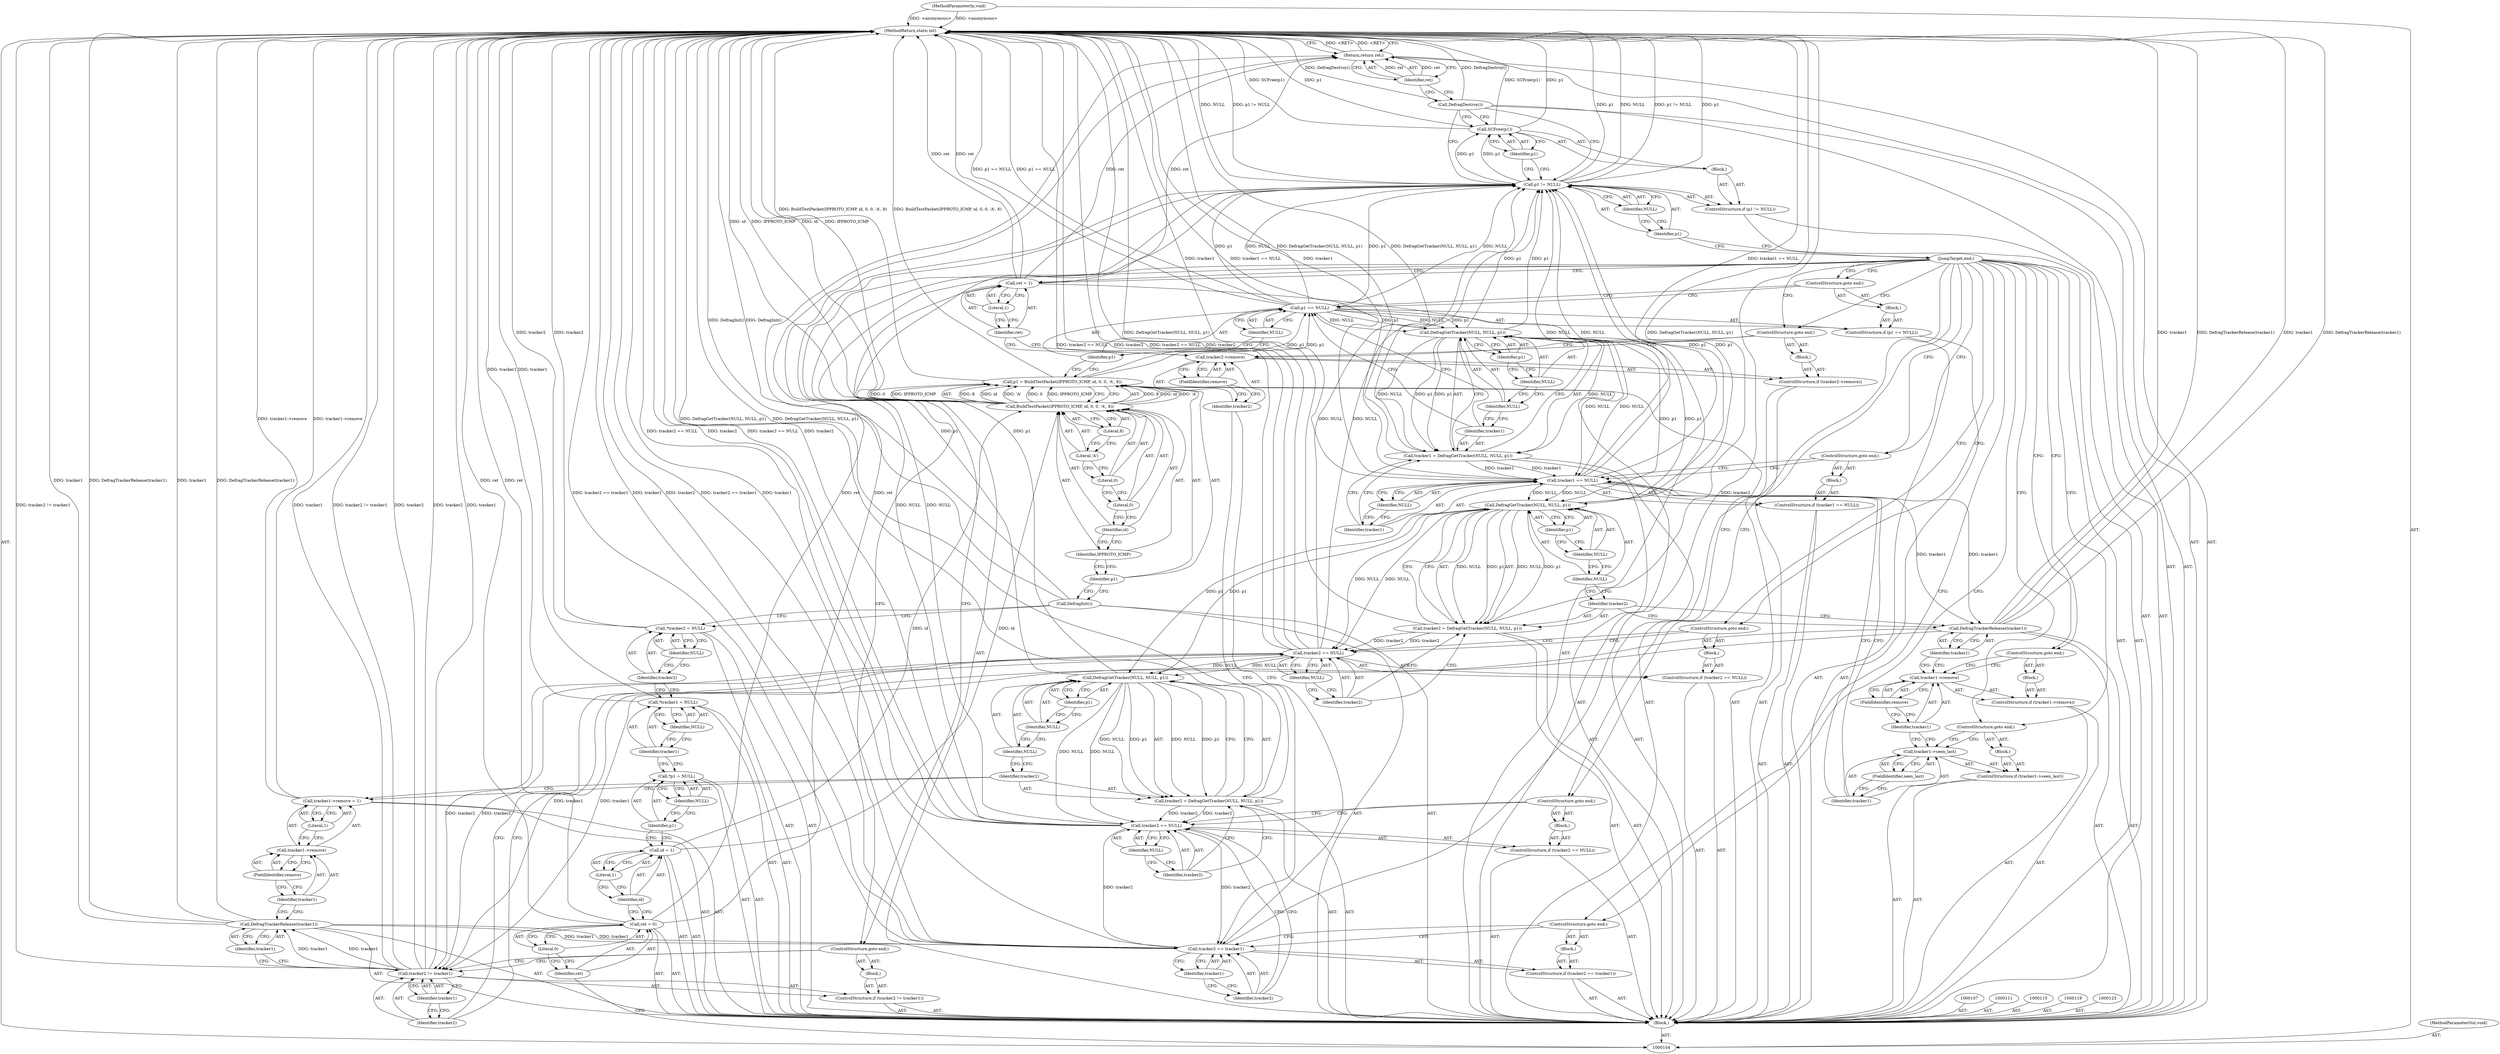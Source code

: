 digraph "0_suricata_4a04f814b15762eb446a5ead4d69d021512df6f8_10" {
"1000232" [label="(MethodReturn,static int)"];
"1000105" [label="(MethodParameterIn,void)"];
"1000290" [label="(MethodParameterOut,void)"];
"1000131" [label="(Identifier,IPPROTO_ICMP)"];
"1000132" [label="(Identifier,id)"];
"1000128" [label="(Call,p1 = BuildTestPacket(IPPROTO_ICMP, id, 0, 0, 'A', 8))"];
"1000129" [label="(Identifier,p1)"];
"1000133" [label="(Literal,0)"];
"1000134" [label="(Literal,0)"];
"1000135" [label="(Literal,'A')"];
"1000136" [label="(Literal,8)"];
"1000130" [label="(Call,BuildTestPacket(IPPROTO_ICMP, id, 0, 0, 'A', 8))"];
"1000140" [label="(Identifier,NULL)"];
"1000141" [label="(Block,)"];
"1000137" [label="(ControlStructure,if (p1 == NULL))"];
"1000138" [label="(Call,p1 == NULL)"];
"1000139" [label="(Identifier,p1)"];
"1000142" [label="(ControlStructure,goto end;)"];
"1000145" [label="(Call,DefragGetTracker(NULL, NULL, p1))"];
"1000146" [label="(Identifier,NULL)"];
"1000147" [label="(Identifier,NULL)"];
"1000143" [label="(Call,tracker1 = DefragGetTracker(NULL, NULL, p1))"];
"1000144" [label="(Identifier,tracker1)"];
"1000148" [label="(Identifier,p1)"];
"1000152" [label="(Identifier,NULL)"];
"1000153" [label="(Block,)"];
"1000149" [label="(ControlStructure,if (tracker1 == NULL))"];
"1000150" [label="(Call,tracker1 == NULL)"];
"1000151" [label="(Identifier,tracker1)"];
"1000106" [label="(Block,)"];
"1000154" [label="(ControlStructure,goto end;)"];
"1000158" [label="(FieldIdentifier,seen_last)"];
"1000159" [label="(Block,)"];
"1000155" [label="(ControlStructure,if (tracker1->seen_last))"];
"1000156" [label="(Call,tracker1->seen_last)"];
"1000157" [label="(Identifier,tracker1)"];
"1000160" [label="(ControlStructure,goto end;)"];
"1000164" [label="(FieldIdentifier,remove)"];
"1000165" [label="(Block,)"];
"1000161" [label="(ControlStructure,if (tracker1->remove))"];
"1000162" [label="(Call,tracker1->remove)"];
"1000163" [label="(Identifier,tracker1)"];
"1000166" [label="(ControlStructure,goto end;)"];
"1000168" [label="(Identifier,tracker1)"];
"1000167" [label="(Call,DefragTrackerRelease(tracker1))"];
"1000110" [label="(Literal,0)"];
"1000108" [label="(Call,ret = 0)"];
"1000109" [label="(Identifier,ret)"];
"1000171" [label="(Call,DefragGetTracker(NULL, NULL, p1))"];
"1000172" [label="(Identifier,NULL)"];
"1000173" [label="(Identifier,NULL)"];
"1000169" [label="(Call,tracker2 = DefragGetTracker(NULL, NULL, p1))"];
"1000170" [label="(Identifier,tracker2)"];
"1000174" [label="(Identifier,p1)"];
"1000178" [label="(Identifier,NULL)"];
"1000179" [label="(Block,)"];
"1000175" [label="(ControlStructure,if (tracker2 == NULL))"];
"1000176" [label="(Call,tracker2 == NULL)"];
"1000177" [label="(Identifier,tracker2)"];
"1000180" [label="(ControlStructure,goto end;)"];
"1000184" [label="(Identifier,tracker1)"];
"1000185" [label="(Block,)"];
"1000181" [label="(ControlStructure,if (tracker2 != tracker1))"];
"1000182" [label="(Call,tracker2 != tracker1)"];
"1000183" [label="(Identifier,tracker2)"];
"1000186" [label="(ControlStructure,goto end;)"];
"1000188" [label="(Identifier,tracker1)"];
"1000187" [label="(Call,DefragTrackerRelease(tracker1))"];
"1000114" [label="(Literal,1)"];
"1000112" [label="(Call,id = 1)"];
"1000113" [label="(Identifier,id)"];
"1000192" [label="(FieldIdentifier,remove)"];
"1000193" [label="(Literal,1)"];
"1000189" [label="(Call,tracker1->remove = 1)"];
"1000190" [label="(Call,tracker1->remove)"];
"1000191" [label="(Identifier,tracker1)"];
"1000196" [label="(Call,DefragGetTracker(NULL, NULL, p1))"];
"1000197" [label="(Identifier,NULL)"];
"1000198" [label="(Identifier,NULL)"];
"1000194" [label="(Call,tracker2 = DefragGetTracker(NULL, NULL, p1))"];
"1000195" [label="(Identifier,tracker2)"];
"1000199" [label="(Identifier,p1)"];
"1000203" [label="(Identifier,NULL)"];
"1000204" [label="(Block,)"];
"1000200" [label="(ControlStructure,if (tracker2 == NULL))"];
"1000201" [label="(Call,tracker2 == NULL)"];
"1000202" [label="(Identifier,tracker2)"];
"1000205" [label="(ControlStructure,goto end;)"];
"1000209" [label="(Identifier,tracker1)"];
"1000210" [label="(Block,)"];
"1000206" [label="(ControlStructure,if (tracker2 == tracker1))"];
"1000207" [label="(Call,tracker2 == tracker1)"];
"1000208" [label="(Identifier,tracker2)"];
"1000116" [label="(Call,*p1 = NULL)"];
"1000117" [label="(Identifier,p1)"];
"1000118" [label="(Identifier,NULL)"];
"1000211" [label="(ControlStructure,goto end;)"];
"1000215" [label="(FieldIdentifier,remove)"];
"1000216" [label="(Block,)"];
"1000212" [label="(ControlStructure,if (tracker2->remove))"];
"1000213" [label="(Call,tracker2->remove)"];
"1000214" [label="(Identifier,tracker2)"];
"1000217" [label="(ControlStructure,goto end;)"];
"1000220" [label="(Literal,1)"];
"1000218" [label="(Call,ret = 1)"];
"1000219" [label="(Identifier,ret)"];
"1000221" [label="(JumpTarget,end:)"];
"1000225" [label="(Identifier,NULL)"];
"1000226" [label="(Block,)"];
"1000222" [label="(ControlStructure,if (p1 != NULL))"];
"1000223" [label="(Call,p1 != NULL)"];
"1000224" [label="(Identifier,p1)"];
"1000228" [label="(Identifier,p1)"];
"1000227" [label="(Call,SCFree(p1))"];
"1000120" [label="(Call,*tracker1 = NULL)"];
"1000121" [label="(Identifier,tracker1)"];
"1000122" [label="(Identifier,NULL)"];
"1000124" [label="(Call,*tracker2 = NULL)"];
"1000125" [label="(Identifier,tracker2)"];
"1000126" [label="(Identifier,NULL)"];
"1000229" [label="(Call,DefragDestroy())"];
"1000231" [label="(Identifier,ret)"];
"1000230" [label="(Return,return ret;)"];
"1000127" [label="(Call,DefragInit())"];
"1000232" -> "1000104"  [label="AST: "];
"1000232" -> "1000230"  [label="CFG: "];
"1000230" -> "1000232"  [label="DDG: <RET>"];
"1000150" -> "1000232"  [label="DDG: tracker1"];
"1000150" -> "1000232"  [label="DDG: tracker1 == NULL"];
"1000130" -> "1000232"  [label="DDG: id"];
"1000130" -> "1000232"  [label="DDG: IPPROTO_ICMP"];
"1000182" -> "1000232"  [label="DDG: tracker1"];
"1000182" -> "1000232"  [label="DDG: tracker2 != tracker1"];
"1000182" -> "1000232"  [label="DDG: tracker2"];
"1000194" -> "1000232"  [label="DDG: DefragGetTracker(NULL, NULL, p1)"];
"1000108" -> "1000232"  [label="DDG: ret"];
"1000187" -> "1000232"  [label="DDG: tracker1"];
"1000187" -> "1000232"  [label="DDG: DefragTrackerRelease(tracker1)"];
"1000167" -> "1000232"  [label="DDG: tracker1"];
"1000167" -> "1000232"  [label="DDG: DefragTrackerRelease(tracker1)"];
"1000128" -> "1000232"  [label="DDG: BuildTestPacket(IPPROTO_ICMP, id, 0, 0, 'A', 8)"];
"1000223" -> "1000232"  [label="DDG: NULL"];
"1000223" -> "1000232"  [label="DDG: p1 != NULL"];
"1000223" -> "1000232"  [label="DDG: p1"];
"1000124" -> "1000232"  [label="DDG: tracker2"];
"1000201" -> "1000232"  [label="DDG: tracker2 == NULL"];
"1000201" -> "1000232"  [label="DDG: tracker2"];
"1000227" -> "1000232"  [label="DDG: SCFree(p1)"];
"1000227" -> "1000232"  [label="DDG: p1"];
"1000207" -> "1000232"  [label="DDG: tracker1"];
"1000207" -> "1000232"  [label="DDG: tracker2"];
"1000207" -> "1000232"  [label="DDG: tracker2 == tracker1"];
"1000189" -> "1000232"  [label="DDG: tracker1->remove"];
"1000105" -> "1000232"  [label="DDG: <anonymous>"];
"1000218" -> "1000232"  [label="DDG: ret"];
"1000229" -> "1000232"  [label="DDG: DefragDestroy()"];
"1000120" -> "1000232"  [label="DDG: tracker1"];
"1000176" -> "1000232"  [label="DDG: tracker2 == NULL"];
"1000176" -> "1000232"  [label="DDG: tracker2"];
"1000127" -> "1000232"  [label="DDG: DefragInit()"];
"1000143" -> "1000232"  [label="DDG: DefragGetTracker(NULL, NULL, p1)"];
"1000169" -> "1000232"  [label="DDG: DefragGetTracker(NULL, NULL, p1)"];
"1000138" -> "1000232"  [label="DDG: p1 == NULL"];
"1000105" -> "1000104"  [label="AST: "];
"1000105" -> "1000232"  [label="DDG: <anonymous>"];
"1000290" -> "1000104"  [label="AST: "];
"1000131" -> "1000130"  [label="AST: "];
"1000131" -> "1000129"  [label="CFG: "];
"1000132" -> "1000131"  [label="CFG: "];
"1000132" -> "1000130"  [label="AST: "];
"1000132" -> "1000131"  [label="CFG: "];
"1000133" -> "1000132"  [label="CFG: "];
"1000128" -> "1000106"  [label="AST: "];
"1000128" -> "1000130"  [label="CFG: "];
"1000129" -> "1000128"  [label="AST: "];
"1000130" -> "1000128"  [label="AST: "];
"1000139" -> "1000128"  [label="CFG: "];
"1000128" -> "1000232"  [label="DDG: BuildTestPacket(IPPROTO_ICMP, id, 0, 0, 'A', 8)"];
"1000130" -> "1000128"  [label="DDG: 8"];
"1000130" -> "1000128"  [label="DDG: id"];
"1000130" -> "1000128"  [label="DDG: 'A'"];
"1000130" -> "1000128"  [label="DDG: 0"];
"1000130" -> "1000128"  [label="DDG: IPPROTO_ICMP"];
"1000128" -> "1000138"  [label="DDG: p1"];
"1000129" -> "1000128"  [label="AST: "];
"1000129" -> "1000127"  [label="CFG: "];
"1000131" -> "1000129"  [label="CFG: "];
"1000133" -> "1000130"  [label="AST: "];
"1000133" -> "1000132"  [label="CFG: "];
"1000134" -> "1000133"  [label="CFG: "];
"1000134" -> "1000130"  [label="AST: "];
"1000134" -> "1000133"  [label="CFG: "];
"1000135" -> "1000134"  [label="CFG: "];
"1000135" -> "1000130"  [label="AST: "];
"1000135" -> "1000134"  [label="CFG: "];
"1000136" -> "1000135"  [label="CFG: "];
"1000136" -> "1000130"  [label="AST: "];
"1000136" -> "1000135"  [label="CFG: "];
"1000130" -> "1000136"  [label="CFG: "];
"1000130" -> "1000128"  [label="AST: "];
"1000130" -> "1000136"  [label="CFG: "];
"1000131" -> "1000130"  [label="AST: "];
"1000132" -> "1000130"  [label="AST: "];
"1000133" -> "1000130"  [label="AST: "];
"1000134" -> "1000130"  [label="AST: "];
"1000135" -> "1000130"  [label="AST: "];
"1000136" -> "1000130"  [label="AST: "];
"1000128" -> "1000130"  [label="CFG: "];
"1000130" -> "1000232"  [label="DDG: id"];
"1000130" -> "1000232"  [label="DDG: IPPROTO_ICMP"];
"1000130" -> "1000128"  [label="DDG: 8"];
"1000130" -> "1000128"  [label="DDG: id"];
"1000130" -> "1000128"  [label="DDG: 'A'"];
"1000130" -> "1000128"  [label="DDG: 0"];
"1000130" -> "1000128"  [label="DDG: IPPROTO_ICMP"];
"1000112" -> "1000130"  [label="DDG: id"];
"1000140" -> "1000138"  [label="AST: "];
"1000140" -> "1000139"  [label="CFG: "];
"1000138" -> "1000140"  [label="CFG: "];
"1000141" -> "1000137"  [label="AST: "];
"1000142" -> "1000141"  [label="AST: "];
"1000137" -> "1000106"  [label="AST: "];
"1000138" -> "1000137"  [label="AST: "];
"1000141" -> "1000137"  [label="AST: "];
"1000138" -> "1000137"  [label="AST: "];
"1000138" -> "1000140"  [label="CFG: "];
"1000139" -> "1000138"  [label="AST: "];
"1000140" -> "1000138"  [label="AST: "];
"1000142" -> "1000138"  [label="CFG: "];
"1000144" -> "1000138"  [label="CFG: "];
"1000138" -> "1000232"  [label="DDG: p1 == NULL"];
"1000128" -> "1000138"  [label="DDG: p1"];
"1000138" -> "1000145"  [label="DDG: NULL"];
"1000138" -> "1000145"  [label="DDG: p1"];
"1000138" -> "1000223"  [label="DDG: p1"];
"1000138" -> "1000223"  [label="DDG: NULL"];
"1000139" -> "1000138"  [label="AST: "];
"1000139" -> "1000128"  [label="CFG: "];
"1000140" -> "1000139"  [label="CFG: "];
"1000142" -> "1000141"  [label="AST: "];
"1000142" -> "1000138"  [label="CFG: "];
"1000221" -> "1000142"  [label="CFG: "];
"1000145" -> "1000143"  [label="AST: "];
"1000145" -> "1000148"  [label="CFG: "];
"1000146" -> "1000145"  [label="AST: "];
"1000147" -> "1000145"  [label="AST: "];
"1000148" -> "1000145"  [label="AST: "];
"1000143" -> "1000145"  [label="CFG: "];
"1000145" -> "1000143"  [label="DDG: NULL"];
"1000145" -> "1000143"  [label="DDG: p1"];
"1000138" -> "1000145"  [label="DDG: NULL"];
"1000138" -> "1000145"  [label="DDG: p1"];
"1000145" -> "1000150"  [label="DDG: NULL"];
"1000145" -> "1000171"  [label="DDG: p1"];
"1000145" -> "1000223"  [label="DDG: p1"];
"1000146" -> "1000145"  [label="AST: "];
"1000146" -> "1000144"  [label="CFG: "];
"1000147" -> "1000146"  [label="CFG: "];
"1000147" -> "1000145"  [label="AST: "];
"1000147" -> "1000146"  [label="CFG: "];
"1000148" -> "1000147"  [label="CFG: "];
"1000143" -> "1000106"  [label="AST: "];
"1000143" -> "1000145"  [label="CFG: "];
"1000144" -> "1000143"  [label="AST: "];
"1000145" -> "1000143"  [label="AST: "];
"1000151" -> "1000143"  [label="CFG: "];
"1000143" -> "1000232"  [label="DDG: DefragGetTracker(NULL, NULL, p1)"];
"1000145" -> "1000143"  [label="DDG: NULL"];
"1000145" -> "1000143"  [label="DDG: p1"];
"1000143" -> "1000150"  [label="DDG: tracker1"];
"1000144" -> "1000143"  [label="AST: "];
"1000144" -> "1000138"  [label="CFG: "];
"1000146" -> "1000144"  [label="CFG: "];
"1000148" -> "1000145"  [label="AST: "];
"1000148" -> "1000147"  [label="CFG: "];
"1000145" -> "1000148"  [label="CFG: "];
"1000152" -> "1000150"  [label="AST: "];
"1000152" -> "1000151"  [label="CFG: "];
"1000150" -> "1000152"  [label="CFG: "];
"1000153" -> "1000149"  [label="AST: "];
"1000154" -> "1000153"  [label="AST: "];
"1000149" -> "1000106"  [label="AST: "];
"1000150" -> "1000149"  [label="AST: "];
"1000153" -> "1000149"  [label="AST: "];
"1000150" -> "1000149"  [label="AST: "];
"1000150" -> "1000152"  [label="CFG: "];
"1000151" -> "1000150"  [label="AST: "];
"1000152" -> "1000150"  [label="AST: "];
"1000154" -> "1000150"  [label="CFG: "];
"1000157" -> "1000150"  [label="CFG: "];
"1000150" -> "1000232"  [label="DDG: tracker1"];
"1000150" -> "1000232"  [label="DDG: tracker1 == NULL"];
"1000143" -> "1000150"  [label="DDG: tracker1"];
"1000145" -> "1000150"  [label="DDG: NULL"];
"1000150" -> "1000167"  [label="DDG: tracker1"];
"1000150" -> "1000171"  [label="DDG: NULL"];
"1000150" -> "1000223"  [label="DDG: NULL"];
"1000151" -> "1000150"  [label="AST: "];
"1000151" -> "1000143"  [label="CFG: "];
"1000152" -> "1000151"  [label="CFG: "];
"1000106" -> "1000104"  [label="AST: "];
"1000107" -> "1000106"  [label="AST: "];
"1000108" -> "1000106"  [label="AST: "];
"1000111" -> "1000106"  [label="AST: "];
"1000112" -> "1000106"  [label="AST: "];
"1000115" -> "1000106"  [label="AST: "];
"1000116" -> "1000106"  [label="AST: "];
"1000119" -> "1000106"  [label="AST: "];
"1000120" -> "1000106"  [label="AST: "];
"1000123" -> "1000106"  [label="AST: "];
"1000124" -> "1000106"  [label="AST: "];
"1000127" -> "1000106"  [label="AST: "];
"1000128" -> "1000106"  [label="AST: "];
"1000137" -> "1000106"  [label="AST: "];
"1000143" -> "1000106"  [label="AST: "];
"1000149" -> "1000106"  [label="AST: "];
"1000155" -> "1000106"  [label="AST: "];
"1000161" -> "1000106"  [label="AST: "];
"1000167" -> "1000106"  [label="AST: "];
"1000169" -> "1000106"  [label="AST: "];
"1000175" -> "1000106"  [label="AST: "];
"1000181" -> "1000106"  [label="AST: "];
"1000187" -> "1000106"  [label="AST: "];
"1000189" -> "1000106"  [label="AST: "];
"1000194" -> "1000106"  [label="AST: "];
"1000200" -> "1000106"  [label="AST: "];
"1000206" -> "1000106"  [label="AST: "];
"1000212" -> "1000106"  [label="AST: "];
"1000218" -> "1000106"  [label="AST: "];
"1000221" -> "1000106"  [label="AST: "];
"1000222" -> "1000106"  [label="AST: "];
"1000229" -> "1000106"  [label="AST: "];
"1000230" -> "1000106"  [label="AST: "];
"1000154" -> "1000153"  [label="AST: "];
"1000154" -> "1000150"  [label="CFG: "];
"1000221" -> "1000154"  [label="CFG: "];
"1000158" -> "1000156"  [label="AST: "];
"1000158" -> "1000157"  [label="CFG: "];
"1000156" -> "1000158"  [label="CFG: "];
"1000159" -> "1000155"  [label="AST: "];
"1000160" -> "1000159"  [label="AST: "];
"1000155" -> "1000106"  [label="AST: "];
"1000156" -> "1000155"  [label="AST: "];
"1000159" -> "1000155"  [label="AST: "];
"1000156" -> "1000155"  [label="AST: "];
"1000156" -> "1000158"  [label="CFG: "];
"1000157" -> "1000156"  [label="AST: "];
"1000158" -> "1000156"  [label="AST: "];
"1000160" -> "1000156"  [label="CFG: "];
"1000163" -> "1000156"  [label="CFG: "];
"1000157" -> "1000156"  [label="AST: "];
"1000157" -> "1000150"  [label="CFG: "];
"1000158" -> "1000157"  [label="CFG: "];
"1000160" -> "1000159"  [label="AST: "];
"1000160" -> "1000156"  [label="CFG: "];
"1000221" -> "1000160"  [label="CFG: "];
"1000164" -> "1000162"  [label="AST: "];
"1000164" -> "1000163"  [label="CFG: "];
"1000162" -> "1000164"  [label="CFG: "];
"1000165" -> "1000161"  [label="AST: "];
"1000166" -> "1000165"  [label="AST: "];
"1000161" -> "1000106"  [label="AST: "];
"1000162" -> "1000161"  [label="AST: "];
"1000165" -> "1000161"  [label="AST: "];
"1000162" -> "1000161"  [label="AST: "];
"1000162" -> "1000164"  [label="CFG: "];
"1000163" -> "1000162"  [label="AST: "];
"1000164" -> "1000162"  [label="AST: "];
"1000166" -> "1000162"  [label="CFG: "];
"1000168" -> "1000162"  [label="CFG: "];
"1000163" -> "1000162"  [label="AST: "];
"1000163" -> "1000156"  [label="CFG: "];
"1000164" -> "1000163"  [label="CFG: "];
"1000166" -> "1000165"  [label="AST: "];
"1000166" -> "1000162"  [label="CFG: "];
"1000221" -> "1000166"  [label="CFG: "];
"1000168" -> "1000167"  [label="AST: "];
"1000168" -> "1000162"  [label="CFG: "];
"1000167" -> "1000168"  [label="CFG: "];
"1000167" -> "1000106"  [label="AST: "];
"1000167" -> "1000168"  [label="CFG: "];
"1000168" -> "1000167"  [label="AST: "];
"1000170" -> "1000167"  [label="CFG: "];
"1000167" -> "1000232"  [label="DDG: tracker1"];
"1000167" -> "1000232"  [label="DDG: DefragTrackerRelease(tracker1)"];
"1000150" -> "1000167"  [label="DDG: tracker1"];
"1000167" -> "1000182"  [label="DDG: tracker1"];
"1000110" -> "1000108"  [label="AST: "];
"1000110" -> "1000109"  [label="CFG: "];
"1000108" -> "1000110"  [label="CFG: "];
"1000108" -> "1000106"  [label="AST: "];
"1000108" -> "1000110"  [label="CFG: "];
"1000109" -> "1000108"  [label="AST: "];
"1000110" -> "1000108"  [label="AST: "];
"1000113" -> "1000108"  [label="CFG: "];
"1000108" -> "1000232"  [label="DDG: ret"];
"1000108" -> "1000230"  [label="DDG: ret"];
"1000109" -> "1000108"  [label="AST: "];
"1000109" -> "1000104"  [label="CFG: "];
"1000110" -> "1000109"  [label="CFG: "];
"1000171" -> "1000169"  [label="AST: "];
"1000171" -> "1000174"  [label="CFG: "];
"1000172" -> "1000171"  [label="AST: "];
"1000173" -> "1000171"  [label="AST: "];
"1000174" -> "1000171"  [label="AST: "];
"1000169" -> "1000171"  [label="CFG: "];
"1000171" -> "1000169"  [label="DDG: NULL"];
"1000171" -> "1000169"  [label="DDG: p1"];
"1000150" -> "1000171"  [label="DDG: NULL"];
"1000145" -> "1000171"  [label="DDG: p1"];
"1000171" -> "1000176"  [label="DDG: NULL"];
"1000171" -> "1000196"  [label="DDG: p1"];
"1000171" -> "1000223"  [label="DDG: p1"];
"1000172" -> "1000171"  [label="AST: "];
"1000172" -> "1000170"  [label="CFG: "];
"1000173" -> "1000172"  [label="CFG: "];
"1000173" -> "1000171"  [label="AST: "];
"1000173" -> "1000172"  [label="CFG: "];
"1000174" -> "1000173"  [label="CFG: "];
"1000169" -> "1000106"  [label="AST: "];
"1000169" -> "1000171"  [label="CFG: "];
"1000170" -> "1000169"  [label="AST: "];
"1000171" -> "1000169"  [label="AST: "];
"1000177" -> "1000169"  [label="CFG: "];
"1000169" -> "1000232"  [label="DDG: DefragGetTracker(NULL, NULL, p1)"];
"1000171" -> "1000169"  [label="DDG: NULL"];
"1000171" -> "1000169"  [label="DDG: p1"];
"1000169" -> "1000176"  [label="DDG: tracker2"];
"1000170" -> "1000169"  [label="AST: "];
"1000170" -> "1000167"  [label="CFG: "];
"1000172" -> "1000170"  [label="CFG: "];
"1000174" -> "1000171"  [label="AST: "];
"1000174" -> "1000173"  [label="CFG: "];
"1000171" -> "1000174"  [label="CFG: "];
"1000178" -> "1000176"  [label="AST: "];
"1000178" -> "1000177"  [label="CFG: "];
"1000176" -> "1000178"  [label="CFG: "];
"1000179" -> "1000175"  [label="AST: "];
"1000180" -> "1000179"  [label="AST: "];
"1000175" -> "1000106"  [label="AST: "];
"1000176" -> "1000175"  [label="AST: "];
"1000179" -> "1000175"  [label="AST: "];
"1000176" -> "1000175"  [label="AST: "];
"1000176" -> "1000178"  [label="CFG: "];
"1000177" -> "1000176"  [label="AST: "];
"1000178" -> "1000176"  [label="AST: "];
"1000180" -> "1000176"  [label="CFG: "];
"1000183" -> "1000176"  [label="CFG: "];
"1000176" -> "1000232"  [label="DDG: tracker2 == NULL"];
"1000176" -> "1000232"  [label="DDG: tracker2"];
"1000169" -> "1000176"  [label="DDG: tracker2"];
"1000171" -> "1000176"  [label="DDG: NULL"];
"1000176" -> "1000182"  [label="DDG: tracker2"];
"1000176" -> "1000196"  [label="DDG: NULL"];
"1000176" -> "1000223"  [label="DDG: NULL"];
"1000177" -> "1000176"  [label="AST: "];
"1000177" -> "1000169"  [label="CFG: "];
"1000178" -> "1000177"  [label="CFG: "];
"1000180" -> "1000179"  [label="AST: "];
"1000180" -> "1000176"  [label="CFG: "];
"1000221" -> "1000180"  [label="CFG: "];
"1000184" -> "1000182"  [label="AST: "];
"1000184" -> "1000183"  [label="CFG: "];
"1000182" -> "1000184"  [label="CFG: "];
"1000185" -> "1000181"  [label="AST: "];
"1000186" -> "1000185"  [label="AST: "];
"1000181" -> "1000106"  [label="AST: "];
"1000182" -> "1000181"  [label="AST: "];
"1000185" -> "1000181"  [label="AST: "];
"1000182" -> "1000181"  [label="AST: "];
"1000182" -> "1000184"  [label="CFG: "];
"1000183" -> "1000182"  [label="AST: "];
"1000184" -> "1000182"  [label="AST: "];
"1000186" -> "1000182"  [label="CFG: "];
"1000188" -> "1000182"  [label="CFG: "];
"1000182" -> "1000232"  [label="DDG: tracker1"];
"1000182" -> "1000232"  [label="DDG: tracker2 != tracker1"];
"1000182" -> "1000232"  [label="DDG: tracker2"];
"1000176" -> "1000182"  [label="DDG: tracker2"];
"1000167" -> "1000182"  [label="DDG: tracker1"];
"1000182" -> "1000187"  [label="DDG: tracker1"];
"1000183" -> "1000182"  [label="AST: "];
"1000183" -> "1000176"  [label="CFG: "];
"1000184" -> "1000183"  [label="CFG: "];
"1000186" -> "1000185"  [label="AST: "];
"1000186" -> "1000182"  [label="CFG: "];
"1000221" -> "1000186"  [label="CFG: "];
"1000188" -> "1000187"  [label="AST: "];
"1000188" -> "1000182"  [label="CFG: "];
"1000187" -> "1000188"  [label="CFG: "];
"1000187" -> "1000106"  [label="AST: "];
"1000187" -> "1000188"  [label="CFG: "];
"1000188" -> "1000187"  [label="AST: "];
"1000191" -> "1000187"  [label="CFG: "];
"1000187" -> "1000232"  [label="DDG: tracker1"];
"1000187" -> "1000232"  [label="DDG: DefragTrackerRelease(tracker1)"];
"1000182" -> "1000187"  [label="DDG: tracker1"];
"1000187" -> "1000207"  [label="DDG: tracker1"];
"1000114" -> "1000112"  [label="AST: "];
"1000114" -> "1000113"  [label="CFG: "];
"1000112" -> "1000114"  [label="CFG: "];
"1000112" -> "1000106"  [label="AST: "];
"1000112" -> "1000114"  [label="CFG: "];
"1000113" -> "1000112"  [label="AST: "];
"1000114" -> "1000112"  [label="AST: "];
"1000117" -> "1000112"  [label="CFG: "];
"1000112" -> "1000130"  [label="DDG: id"];
"1000113" -> "1000112"  [label="AST: "];
"1000113" -> "1000108"  [label="CFG: "];
"1000114" -> "1000113"  [label="CFG: "];
"1000192" -> "1000190"  [label="AST: "];
"1000192" -> "1000191"  [label="CFG: "];
"1000190" -> "1000192"  [label="CFG: "];
"1000193" -> "1000189"  [label="AST: "];
"1000193" -> "1000190"  [label="CFG: "];
"1000189" -> "1000193"  [label="CFG: "];
"1000189" -> "1000106"  [label="AST: "];
"1000189" -> "1000193"  [label="CFG: "];
"1000190" -> "1000189"  [label="AST: "];
"1000193" -> "1000189"  [label="AST: "];
"1000195" -> "1000189"  [label="CFG: "];
"1000189" -> "1000232"  [label="DDG: tracker1->remove"];
"1000190" -> "1000189"  [label="AST: "];
"1000190" -> "1000192"  [label="CFG: "];
"1000191" -> "1000190"  [label="AST: "];
"1000192" -> "1000190"  [label="AST: "];
"1000193" -> "1000190"  [label="CFG: "];
"1000191" -> "1000190"  [label="AST: "];
"1000191" -> "1000187"  [label="CFG: "];
"1000192" -> "1000191"  [label="CFG: "];
"1000196" -> "1000194"  [label="AST: "];
"1000196" -> "1000199"  [label="CFG: "];
"1000197" -> "1000196"  [label="AST: "];
"1000198" -> "1000196"  [label="AST: "];
"1000199" -> "1000196"  [label="AST: "];
"1000194" -> "1000196"  [label="CFG: "];
"1000196" -> "1000194"  [label="DDG: NULL"];
"1000196" -> "1000194"  [label="DDG: p1"];
"1000176" -> "1000196"  [label="DDG: NULL"];
"1000171" -> "1000196"  [label="DDG: p1"];
"1000196" -> "1000201"  [label="DDG: NULL"];
"1000196" -> "1000223"  [label="DDG: p1"];
"1000197" -> "1000196"  [label="AST: "];
"1000197" -> "1000195"  [label="CFG: "];
"1000198" -> "1000197"  [label="CFG: "];
"1000198" -> "1000196"  [label="AST: "];
"1000198" -> "1000197"  [label="CFG: "];
"1000199" -> "1000198"  [label="CFG: "];
"1000194" -> "1000106"  [label="AST: "];
"1000194" -> "1000196"  [label="CFG: "];
"1000195" -> "1000194"  [label="AST: "];
"1000196" -> "1000194"  [label="AST: "];
"1000202" -> "1000194"  [label="CFG: "];
"1000194" -> "1000232"  [label="DDG: DefragGetTracker(NULL, NULL, p1)"];
"1000196" -> "1000194"  [label="DDG: NULL"];
"1000196" -> "1000194"  [label="DDG: p1"];
"1000194" -> "1000201"  [label="DDG: tracker2"];
"1000195" -> "1000194"  [label="AST: "];
"1000195" -> "1000189"  [label="CFG: "];
"1000197" -> "1000195"  [label="CFG: "];
"1000199" -> "1000196"  [label="AST: "];
"1000199" -> "1000198"  [label="CFG: "];
"1000196" -> "1000199"  [label="CFG: "];
"1000203" -> "1000201"  [label="AST: "];
"1000203" -> "1000202"  [label="CFG: "];
"1000201" -> "1000203"  [label="CFG: "];
"1000204" -> "1000200"  [label="AST: "];
"1000205" -> "1000204"  [label="AST: "];
"1000200" -> "1000106"  [label="AST: "];
"1000201" -> "1000200"  [label="AST: "];
"1000204" -> "1000200"  [label="AST: "];
"1000201" -> "1000200"  [label="AST: "];
"1000201" -> "1000203"  [label="CFG: "];
"1000202" -> "1000201"  [label="AST: "];
"1000203" -> "1000201"  [label="AST: "];
"1000205" -> "1000201"  [label="CFG: "];
"1000208" -> "1000201"  [label="CFG: "];
"1000201" -> "1000232"  [label="DDG: tracker2 == NULL"];
"1000201" -> "1000232"  [label="DDG: tracker2"];
"1000194" -> "1000201"  [label="DDG: tracker2"];
"1000196" -> "1000201"  [label="DDG: NULL"];
"1000201" -> "1000207"  [label="DDG: tracker2"];
"1000201" -> "1000223"  [label="DDG: NULL"];
"1000202" -> "1000201"  [label="AST: "];
"1000202" -> "1000194"  [label="CFG: "];
"1000203" -> "1000202"  [label="CFG: "];
"1000205" -> "1000204"  [label="AST: "];
"1000205" -> "1000201"  [label="CFG: "];
"1000221" -> "1000205"  [label="CFG: "];
"1000209" -> "1000207"  [label="AST: "];
"1000209" -> "1000208"  [label="CFG: "];
"1000207" -> "1000209"  [label="CFG: "];
"1000210" -> "1000206"  [label="AST: "];
"1000211" -> "1000210"  [label="AST: "];
"1000206" -> "1000106"  [label="AST: "];
"1000207" -> "1000206"  [label="AST: "];
"1000210" -> "1000206"  [label="AST: "];
"1000207" -> "1000206"  [label="AST: "];
"1000207" -> "1000209"  [label="CFG: "];
"1000208" -> "1000207"  [label="AST: "];
"1000209" -> "1000207"  [label="AST: "];
"1000211" -> "1000207"  [label="CFG: "];
"1000214" -> "1000207"  [label="CFG: "];
"1000207" -> "1000232"  [label="DDG: tracker1"];
"1000207" -> "1000232"  [label="DDG: tracker2"];
"1000207" -> "1000232"  [label="DDG: tracker2 == tracker1"];
"1000201" -> "1000207"  [label="DDG: tracker2"];
"1000187" -> "1000207"  [label="DDG: tracker1"];
"1000208" -> "1000207"  [label="AST: "];
"1000208" -> "1000201"  [label="CFG: "];
"1000209" -> "1000208"  [label="CFG: "];
"1000116" -> "1000106"  [label="AST: "];
"1000116" -> "1000118"  [label="CFG: "];
"1000117" -> "1000116"  [label="AST: "];
"1000118" -> "1000116"  [label="AST: "];
"1000121" -> "1000116"  [label="CFG: "];
"1000117" -> "1000116"  [label="AST: "];
"1000117" -> "1000112"  [label="CFG: "];
"1000118" -> "1000117"  [label="CFG: "];
"1000118" -> "1000116"  [label="AST: "];
"1000118" -> "1000117"  [label="CFG: "];
"1000116" -> "1000118"  [label="CFG: "];
"1000211" -> "1000210"  [label="AST: "];
"1000211" -> "1000207"  [label="CFG: "];
"1000221" -> "1000211"  [label="CFG: "];
"1000215" -> "1000213"  [label="AST: "];
"1000215" -> "1000214"  [label="CFG: "];
"1000213" -> "1000215"  [label="CFG: "];
"1000216" -> "1000212"  [label="AST: "];
"1000217" -> "1000216"  [label="AST: "];
"1000212" -> "1000106"  [label="AST: "];
"1000213" -> "1000212"  [label="AST: "];
"1000216" -> "1000212"  [label="AST: "];
"1000213" -> "1000212"  [label="AST: "];
"1000213" -> "1000215"  [label="CFG: "];
"1000214" -> "1000213"  [label="AST: "];
"1000215" -> "1000213"  [label="AST: "];
"1000217" -> "1000213"  [label="CFG: "];
"1000219" -> "1000213"  [label="CFG: "];
"1000214" -> "1000213"  [label="AST: "];
"1000214" -> "1000207"  [label="CFG: "];
"1000215" -> "1000214"  [label="CFG: "];
"1000217" -> "1000216"  [label="AST: "];
"1000217" -> "1000213"  [label="CFG: "];
"1000221" -> "1000217"  [label="CFG: "];
"1000220" -> "1000218"  [label="AST: "];
"1000220" -> "1000219"  [label="CFG: "];
"1000218" -> "1000220"  [label="CFG: "];
"1000218" -> "1000106"  [label="AST: "];
"1000218" -> "1000220"  [label="CFG: "];
"1000219" -> "1000218"  [label="AST: "];
"1000220" -> "1000218"  [label="AST: "];
"1000221" -> "1000218"  [label="CFG: "];
"1000218" -> "1000232"  [label="DDG: ret"];
"1000218" -> "1000230"  [label="DDG: ret"];
"1000219" -> "1000218"  [label="AST: "];
"1000219" -> "1000213"  [label="CFG: "];
"1000220" -> "1000219"  [label="CFG: "];
"1000221" -> "1000106"  [label="AST: "];
"1000221" -> "1000218"  [label="CFG: "];
"1000221" -> "1000142"  [label="CFG: "];
"1000221" -> "1000154"  [label="CFG: "];
"1000221" -> "1000160"  [label="CFG: "];
"1000221" -> "1000166"  [label="CFG: "];
"1000221" -> "1000180"  [label="CFG: "];
"1000221" -> "1000186"  [label="CFG: "];
"1000221" -> "1000205"  [label="CFG: "];
"1000221" -> "1000211"  [label="CFG: "];
"1000221" -> "1000217"  [label="CFG: "];
"1000224" -> "1000221"  [label="CFG: "];
"1000225" -> "1000223"  [label="AST: "];
"1000225" -> "1000224"  [label="CFG: "];
"1000223" -> "1000225"  [label="CFG: "];
"1000226" -> "1000222"  [label="AST: "];
"1000227" -> "1000226"  [label="AST: "];
"1000222" -> "1000106"  [label="AST: "];
"1000223" -> "1000222"  [label="AST: "];
"1000226" -> "1000222"  [label="AST: "];
"1000223" -> "1000222"  [label="AST: "];
"1000223" -> "1000225"  [label="CFG: "];
"1000224" -> "1000223"  [label="AST: "];
"1000225" -> "1000223"  [label="AST: "];
"1000228" -> "1000223"  [label="CFG: "];
"1000229" -> "1000223"  [label="CFG: "];
"1000223" -> "1000232"  [label="DDG: NULL"];
"1000223" -> "1000232"  [label="DDG: p1 != NULL"];
"1000223" -> "1000232"  [label="DDG: p1"];
"1000138" -> "1000223"  [label="DDG: p1"];
"1000138" -> "1000223"  [label="DDG: NULL"];
"1000145" -> "1000223"  [label="DDG: p1"];
"1000196" -> "1000223"  [label="DDG: p1"];
"1000171" -> "1000223"  [label="DDG: p1"];
"1000176" -> "1000223"  [label="DDG: NULL"];
"1000201" -> "1000223"  [label="DDG: NULL"];
"1000150" -> "1000223"  [label="DDG: NULL"];
"1000223" -> "1000227"  [label="DDG: p1"];
"1000224" -> "1000223"  [label="AST: "];
"1000224" -> "1000221"  [label="CFG: "];
"1000225" -> "1000224"  [label="CFG: "];
"1000228" -> "1000227"  [label="AST: "];
"1000228" -> "1000223"  [label="CFG: "];
"1000227" -> "1000228"  [label="CFG: "];
"1000227" -> "1000226"  [label="AST: "];
"1000227" -> "1000228"  [label="CFG: "];
"1000228" -> "1000227"  [label="AST: "];
"1000229" -> "1000227"  [label="CFG: "];
"1000227" -> "1000232"  [label="DDG: SCFree(p1)"];
"1000227" -> "1000232"  [label="DDG: p1"];
"1000223" -> "1000227"  [label="DDG: p1"];
"1000120" -> "1000106"  [label="AST: "];
"1000120" -> "1000122"  [label="CFG: "];
"1000121" -> "1000120"  [label="AST: "];
"1000122" -> "1000120"  [label="AST: "];
"1000125" -> "1000120"  [label="CFG: "];
"1000120" -> "1000232"  [label="DDG: tracker1"];
"1000121" -> "1000120"  [label="AST: "];
"1000121" -> "1000116"  [label="CFG: "];
"1000122" -> "1000121"  [label="CFG: "];
"1000122" -> "1000120"  [label="AST: "];
"1000122" -> "1000121"  [label="CFG: "];
"1000120" -> "1000122"  [label="CFG: "];
"1000124" -> "1000106"  [label="AST: "];
"1000124" -> "1000126"  [label="CFG: "];
"1000125" -> "1000124"  [label="AST: "];
"1000126" -> "1000124"  [label="AST: "];
"1000127" -> "1000124"  [label="CFG: "];
"1000124" -> "1000232"  [label="DDG: tracker2"];
"1000125" -> "1000124"  [label="AST: "];
"1000125" -> "1000120"  [label="CFG: "];
"1000126" -> "1000125"  [label="CFG: "];
"1000126" -> "1000124"  [label="AST: "];
"1000126" -> "1000125"  [label="CFG: "];
"1000124" -> "1000126"  [label="CFG: "];
"1000229" -> "1000106"  [label="AST: "];
"1000229" -> "1000227"  [label="CFG: "];
"1000229" -> "1000223"  [label="CFG: "];
"1000231" -> "1000229"  [label="CFG: "];
"1000229" -> "1000232"  [label="DDG: DefragDestroy()"];
"1000231" -> "1000230"  [label="AST: "];
"1000231" -> "1000229"  [label="CFG: "];
"1000230" -> "1000231"  [label="CFG: "];
"1000231" -> "1000230"  [label="DDG: ret"];
"1000230" -> "1000106"  [label="AST: "];
"1000230" -> "1000231"  [label="CFG: "];
"1000231" -> "1000230"  [label="AST: "];
"1000232" -> "1000230"  [label="CFG: "];
"1000230" -> "1000232"  [label="DDG: <RET>"];
"1000231" -> "1000230"  [label="DDG: ret"];
"1000218" -> "1000230"  [label="DDG: ret"];
"1000108" -> "1000230"  [label="DDG: ret"];
"1000127" -> "1000106"  [label="AST: "];
"1000127" -> "1000124"  [label="CFG: "];
"1000129" -> "1000127"  [label="CFG: "];
"1000127" -> "1000232"  [label="DDG: DefragInit()"];
}
